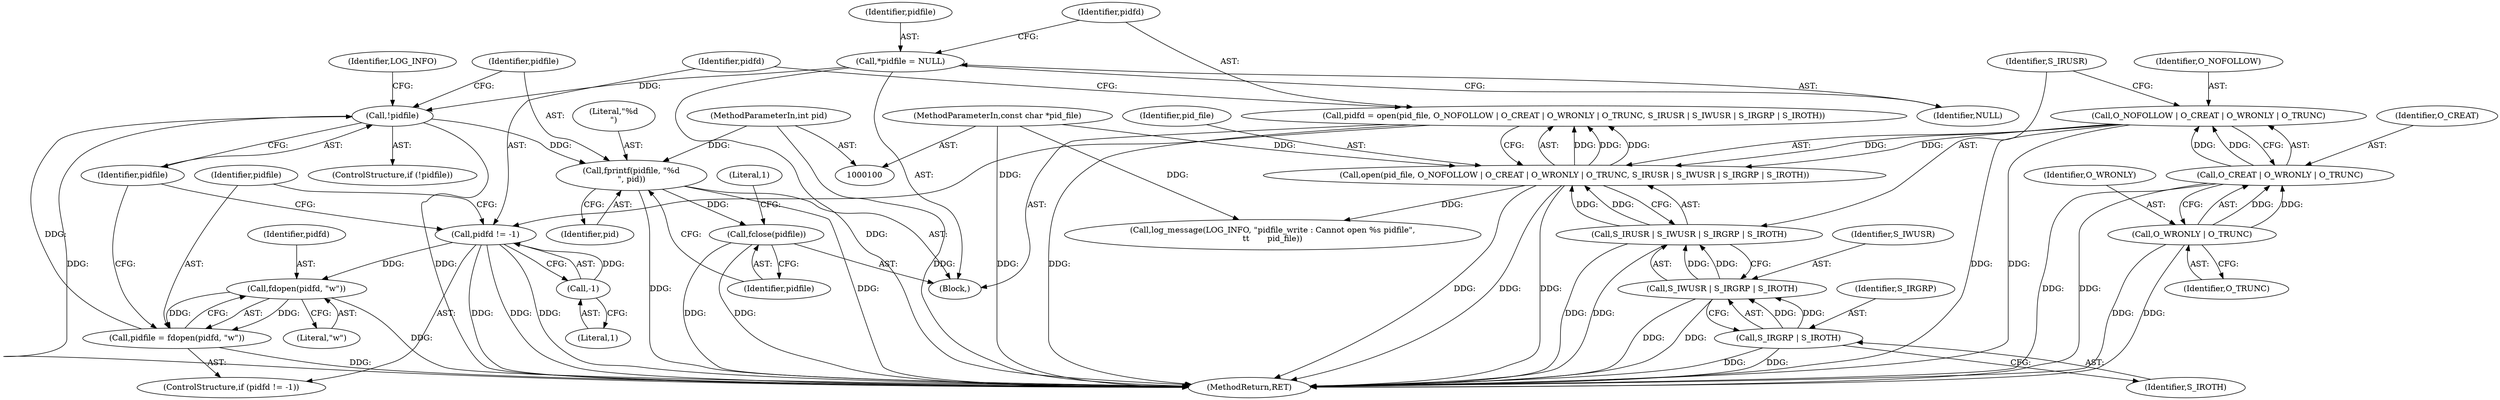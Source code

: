 digraph "0_keepalived_04f2d32871bb3b11d7dc024039952f2fe2750306_0@API" {
"1000147" [label="(Call,fprintf(pidfile, \"%d\n\", pid))"];
"1000138" [label="(Call,!pidfile)"];
"1000132" [label="(Call,pidfile = fdopen(pidfd, \"w\"))"];
"1000134" [label="(Call,fdopen(pidfd, \"w\"))"];
"1000128" [label="(Call,pidfd != -1)"];
"1000109" [label="(Call,pidfd = open(pid_file, O_NOFOLLOW | O_CREAT | O_WRONLY | O_TRUNC, S_IRUSR | S_IWUSR | S_IRGRP | S_IROTH))"];
"1000111" [label="(Call,open(pid_file, O_NOFOLLOW | O_CREAT | O_WRONLY | O_TRUNC, S_IRUSR | S_IWUSR | S_IRGRP | S_IROTH))"];
"1000101" [label="(MethodParameterIn,const char *pid_file)"];
"1000113" [label="(Call,O_NOFOLLOW | O_CREAT | O_WRONLY | O_TRUNC)"];
"1000115" [label="(Call,O_CREAT | O_WRONLY | O_TRUNC)"];
"1000117" [label="(Call,O_WRONLY | O_TRUNC)"];
"1000120" [label="(Call,S_IRUSR | S_IWUSR | S_IRGRP | S_IROTH)"];
"1000122" [label="(Call,S_IWUSR | S_IRGRP | S_IROTH)"];
"1000124" [label="(Call,S_IRGRP | S_IROTH)"];
"1000130" [label="(Call,-1)"];
"1000105" [label="(Call,*pidfile = NULL)"];
"1000102" [label="(MethodParameterIn,int pid)"];
"1000151" [label="(Call,fclose(pidfile))"];
"1000147" [label="(Call,fprintf(pidfile, \"%d\n\", pid))"];
"1000136" [label="(Literal,\"w\")"];
"1000109" [label="(Call,pidfd = open(pid_file, O_NOFOLLOW | O_CREAT | O_WRONLY | O_TRUNC, S_IRUSR | S_IWUSR | S_IRGRP | S_IROTH))"];
"1000155" [label="(MethodReturn,RET)"];
"1000142" [label="(Identifier,LOG_INFO)"];
"1000120" [label="(Call,S_IRUSR | S_IWUSR | S_IRGRP | S_IROTH)"];
"1000103" [label="(Block,)"];
"1000127" [label="(ControlStructure,if (pidfd != -1))"];
"1000123" [label="(Identifier,S_IWUSR)"];
"1000105" [label="(Call,*pidfile = NULL)"];
"1000134" [label="(Call,fdopen(pidfd, \"w\"))"];
"1000130" [label="(Call,-1)"];
"1000137" [label="(ControlStructure,if (!pidfile))"];
"1000111" [label="(Call,open(pid_file, O_NOFOLLOW | O_CREAT | O_WRONLY | O_TRUNC, S_IRUSR | S_IWUSR | S_IRGRP | S_IROTH))"];
"1000149" [label="(Literal,\"%d\n\")"];
"1000151" [label="(Call,fclose(pidfile))"];
"1000138" [label="(Call,!pidfile)"];
"1000133" [label="(Identifier,pidfile)"];
"1000148" [label="(Identifier,pidfile)"];
"1000126" [label="(Identifier,S_IROTH)"];
"1000101" [label="(MethodParameterIn,const char *pid_file)"];
"1000116" [label="(Identifier,O_CREAT)"];
"1000131" [label="(Literal,1)"];
"1000132" [label="(Call,pidfile = fdopen(pidfd, \"w\"))"];
"1000125" [label="(Identifier,S_IRGRP)"];
"1000102" [label="(MethodParameterIn,int pid)"];
"1000129" [label="(Identifier,pidfd)"];
"1000106" [label="(Identifier,pidfile)"];
"1000150" [label="(Identifier,pid)"];
"1000135" [label="(Identifier,pidfd)"];
"1000139" [label="(Identifier,pidfile)"];
"1000112" [label="(Identifier,pid_file)"];
"1000119" [label="(Identifier,O_TRUNC)"];
"1000124" [label="(Call,S_IRGRP | S_IROTH)"];
"1000107" [label="(Identifier,NULL)"];
"1000128" [label="(Call,pidfd != -1)"];
"1000110" [label="(Identifier,pidfd)"];
"1000113" [label="(Call,O_NOFOLLOW | O_CREAT | O_WRONLY | O_TRUNC)"];
"1000115" [label="(Call,O_CREAT | O_WRONLY | O_TRUNC)"];
"1000117" [label="(Call,O_WRONLY | O_TRUNC)"];
"1000122" [label="(Call,S_IWUSR | S_IRGRP | S_IROTH)"];
"1000121" [label="(Identifier,S_IRUSR)"];
"1000154" [label="(Literal,1)"];
"1000141" [label="(Call,log_message(LOG_INFO, \"pidfile_write : Cannot open %s pidfile\",\n\t\t       pid_file))"];
"1000152" [label="(Identifier,pidfile)"];
"1000114" [label="(Identifier,O_NOFOLLOW)"];
"1000118" [label="(Identifier,O_WRONLY)"];
"1000147" -> "1000103"  [label="AST: "];
"1000147" -> "1000150"  [label="CFG: "];
"1000148" -> "1000147"  [label="AST: "];
"1000149" -> "1000147"  [label="AST: "];
"1000150" -> "1000147"  [label="AST: "];
"1000152" -> "1000147"  [label="CFG: "];
"1000147" -> "1000155"  [label="DDG: "];
"1000147" -> "1000155"  [label="DDG: "];
"1000138" -> "1000147"  [label="DDG: "];
"1000102" -> "1000147"  [label="DDG: "];
"1000147" -> "1000151"  [label="DDG: "];
"1000138" -> "1000137"  [label="AST: "];
"1000138" -> "1000139"  [label="CFG: "];
"1000139" -> "1000138"  [label="AST: "];
"1000142" -> "1000138"  [label="CFG: "];
"1000148" -> "1000138"  [label="CFG: "];
"1000138" -> "1000155"  [label="DDG: "];
"1000138" -> "1000155"  [label="DDG: "];
"1000132" -> "1000138"  [label="DDG: "];
"1000105" -> "1000138"  [label="DDG: "];
"1000132" -> "1000127"  [label="AST: "];
"1000132" -> "1000134"  [label="CFG: "];
"1000133" -> "1000132"  [label="AST: "];
"1000134" -> "1000132"  [label="AST: "];
"1000139" -> "1000132"  [label="CFG: "];
"1000132" -> "1000155"  [label="DDG: "];
"1000134" -> "1000132"  [label="DDG: "];
"1000134" -> "1000132"  [label="DDG: "];
"1000134" -> "1000136"  [label="CFG: "];
"1000135" -> "1000134"  [label="AST: "];
"1000136" -> "1000134"  [label="AST: "];
"1000134" -> "1000155"  [label="DDG: "];
"1000128" -> "1000134"  [label="DDG: "];
"1000128" -> "1000127"  [label="AST: "];
"1000128" -> "1000130"  [label="CFG: "];
"1000129" -> "1000128"  [label="AST: "];
"1000130" -> "1000128"  [label="AST: "];
"1000133" -> "1000128"  [label="CFG: "];
"1000139" -> "1000128"  [label="CFG: "];
"1000128" -> "1000155"  [label="DDG: "];
"1000128" -> "1000155"  [label="DDG: "];
"1000128" -> "1000155"  [label="DDG: "];
"1000109" -> "1000128"  [label="DDG: "];
"1000130" -> "1000128"  [label="DDG: "];
"1000109" -> "1000103"  [label="AST: "];
"1000109" -> "1000111"  [label="CFG: "];
"1000110" -> "1000109"  [label="AST: "];
"1000111" -> "1000109"  [label="AST: "];
"1000129" -> "1000109"  [label="CFG: "];
"1000109" -> "1000155"  [label="DDG: "];
"1000111" -> "1000109"  [label="DDG: "];
"1000111" -> "1000109"  [label="DDG: "];
"1000111" -> "1000109"  [label="DDG: "];
"1000111" -> "1000120"  [label="CFG: "];
"1000112" -> "1000111"  [label="AST: "];
"1000113" -> "1000111"  [label="AST: "];
"1000120" -> "1000111"  [label="AST: "];
"1000111" -> "1000155"  [label="DDG: "];
"1000111" -> "1000155"  [label="DDG: "];
"1000111" -> "1000155"  [label="DDG: "];
"1000101" -> "1000111"  [label="DDG: "];
"1000113" -> "1000111"  [label="DDG: "];
"1000113" -> "1000111"  [label="DDG: "];
"1000120" -> "1000111"  [label="DDG: "];
"1000120" -> "1000111"  [label="DDG: "];
"1000111" -> "1000141"  [label="DDG: "];
"1000101" -> "1000100"  [label="AST: "];
"1000101" -> "1000155"  [label="DDG: "];
"1000101" -> "1000141"  [label="DDG: "];
"1000113" -> "1000115"  [label="CFG: "];
"1000114" -> "1000113"  [label="AST: "];
"1000115" -> "1000113"  [label="AST: "];
"1000121" -> "1000113"  [label="CFG: "];
"1000113" -> "1000155"  [label="DDG: "];
"1000113" -> "1000155"  [label="DDG: "];
"1000115" -> "1000113"  [label="DDG: "];
"1000115" -> "1000113"  [label="DDG: "];
"1000115" -> "1000117"  [label="CFG: "];
"1000116" -> "1000115"  [label="AST: "];
"1000117" -> "1000115"  [label="AST: "];
"1000115" -> "1000155"  [label="DDG: "];
"1000115" -> "1000155"  [label="DDG: "];
"1000117" -> "1000115"  [label="DDG: "];
"1000117" -> "1000115"  [label="DDG: "];
"1000117" -> "1000119"  [label="CFG: "];
"1000118" -> "1000117"  [label="AST: "];
"1000119" -> "1000117"  [label="AST: "];
"1000117" -> "1000155"  [label="DDG: "];
"1000117" -> "1000155"  [label="DDG: "];
"1000120" -> "1000122"  [label="CFG: "];
"1000121" -> "1000120"  [label="AST: "];
"1000122" -> "1000120"  [label="AST: "];
"1000120" -> "1000155"  [label="DDG: "];
"1000120" -> "1000155"  [label="DDG: "];
"1000122" -> "1000120"  [label="DDG: "];
"1000122" -> "1000120"  [label="DDG: "];
"1000122" -> "1000124"  [label="CFG: "];
"1000123" -> "1000122"  [label="AST: "];
"1000124" -> "1000122"  [label="AST: "];
"1000122" -> "1000155"  [label="DDG: "];
"1000122" -> "1000155"  [label="DDG: "];
"1000124" -> "1000122"  [label="DDG: "];
"1000124" -> "1000122"  [label="DDG: "];
"1000124" -> "1000126"  [label="CFG: "];
"1000125" -> "1000124"  [label="AST: "];
"1000126" -> "1000124"  [label="AST: "];
"1000124" -> "1000155"  [label="DDG: "];
"1000124" -> "1000155"  [label="DDG: "];
"1000130" -> "1000131"  [label="CFG: "];
"1000131" -> "1000130"  [label="AST: "];
"1000105" -> "1000103"  [label="AST: "];
"1000105" -> "1000107"  [label="CFG: "];
"1000106" -> "1000105"  [label="AST: "];
"1000107" -> "1000105"  [label="AST: "];
"1000110" -> "1000105"  [label="CFG: "];
"1000105" -> "1000155"  [label="DDG: "];
"1000102" -> "1000100"  [label="AST: "];
"1000102" -> "1000155"  [label="DDG: "];
"1000151" -> "1000103"  [label="AST: "];
"1000151" -> "1000152"  [label="CFG: "];
"1000152" -> "1000151"  [label="AST: "];
"1000154" -> "1000151"  [label="CFG: "];
"1000151" -> "1000155"  [label="DDG: "];
"1000151" -> "1000155"  [label="DDG: "];
}

